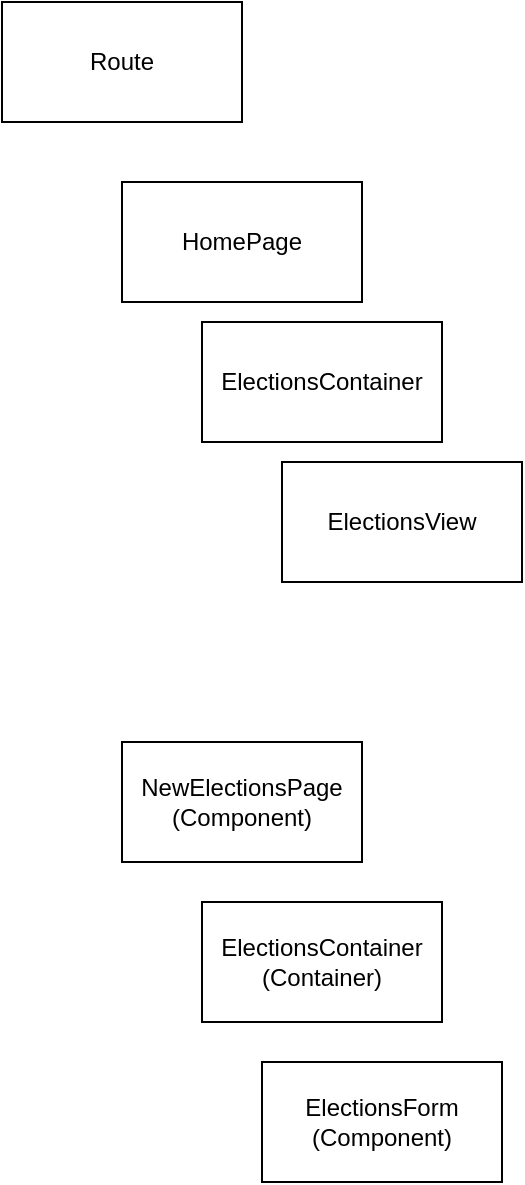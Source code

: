 <mxfile version="13.4.5" type="device"><diagram id="OCPHSc8nQEKZWYtF0bEG" name="Page-1"><mxGraphModel dx="2306" dy="1162" grid="1" gridSize="10" guides="1" tooltips="1" connect="1" arrows="1" fold="1" page="1" pageScale="1" pageWidth="850" pageHeight="1100" math="0" shadow="0"><root><mxCell id="0"/><mxCell id="1" parent="0"/><mxCell id="Ep_UV1RkgQvts6mwEJ8T-1" value="Route" style="rounded=0;whiteSpace=wrap;html=1;" vertex="1" parent="1"><mxGeometry x="190" y="190" width="120" height="60" as="geometry"/></mxCell><mxCell id="Ep_UV1RkgQvts6mwEJ8T-2" value="HomePage" style="rounded=0;whiteSpace=wrap;html=1;" vertex="1" parent="1"><mxGeometry x="250" y="280" width="120" height="60" as="geometry"/></mxCell><mxCell id="Ep_UV1RkgQvts6mwEJ8T-3" value="NewElectionsPage (Component)" style="rounded=0;whiteSpace=wrap;html=1;" vertex="1" parent="1"><mxGeometry x="250" y="560" width="120" height="60" as="geometry"/></mxCell><mxCell id="Ep_UV1RkgQvts6mwEJ8T-4" value="ElectionsContainer" style="rounded=0;whiteSpace=wrap;html=1;" vertex="1" parent="1"><mxGeometry x="290" y="350" width="120" height="60" as="geometry"/></mxCell><mxCell id="Ep_UV1RkgQvts6mwEJ8T-5" value="ElectionsView" style="rounded=0;whiteSpace=wrap;html=1;" vertex="1" parent="1"><mxGeometry x="330" y="420" width="120" height="60" as="geometry"/></mxCell><mxCell id="Ep_UV1RkgQvts6mwEJ8T-6" value="ElectionsContainer (Container)" style="rounded=0;whiteSpace=wrap;html=1;" vertex="1" parent="1"><mxGeometry x="290" y="640" width="120" height="60" as="geometry"/></mxCell><mxCell id="Ep_UV1RkgQvts6mwEJ8T-7" value="ElectionsForm (Component)" style="rounded=0;whiteSpace=wrap;html=1;" vertex="1" parent="1"><mxGeometry x="320" y="720" width="120" height="60" as="geometry"/></mxCell></root></mxGraphModel></diagram></mxfile>